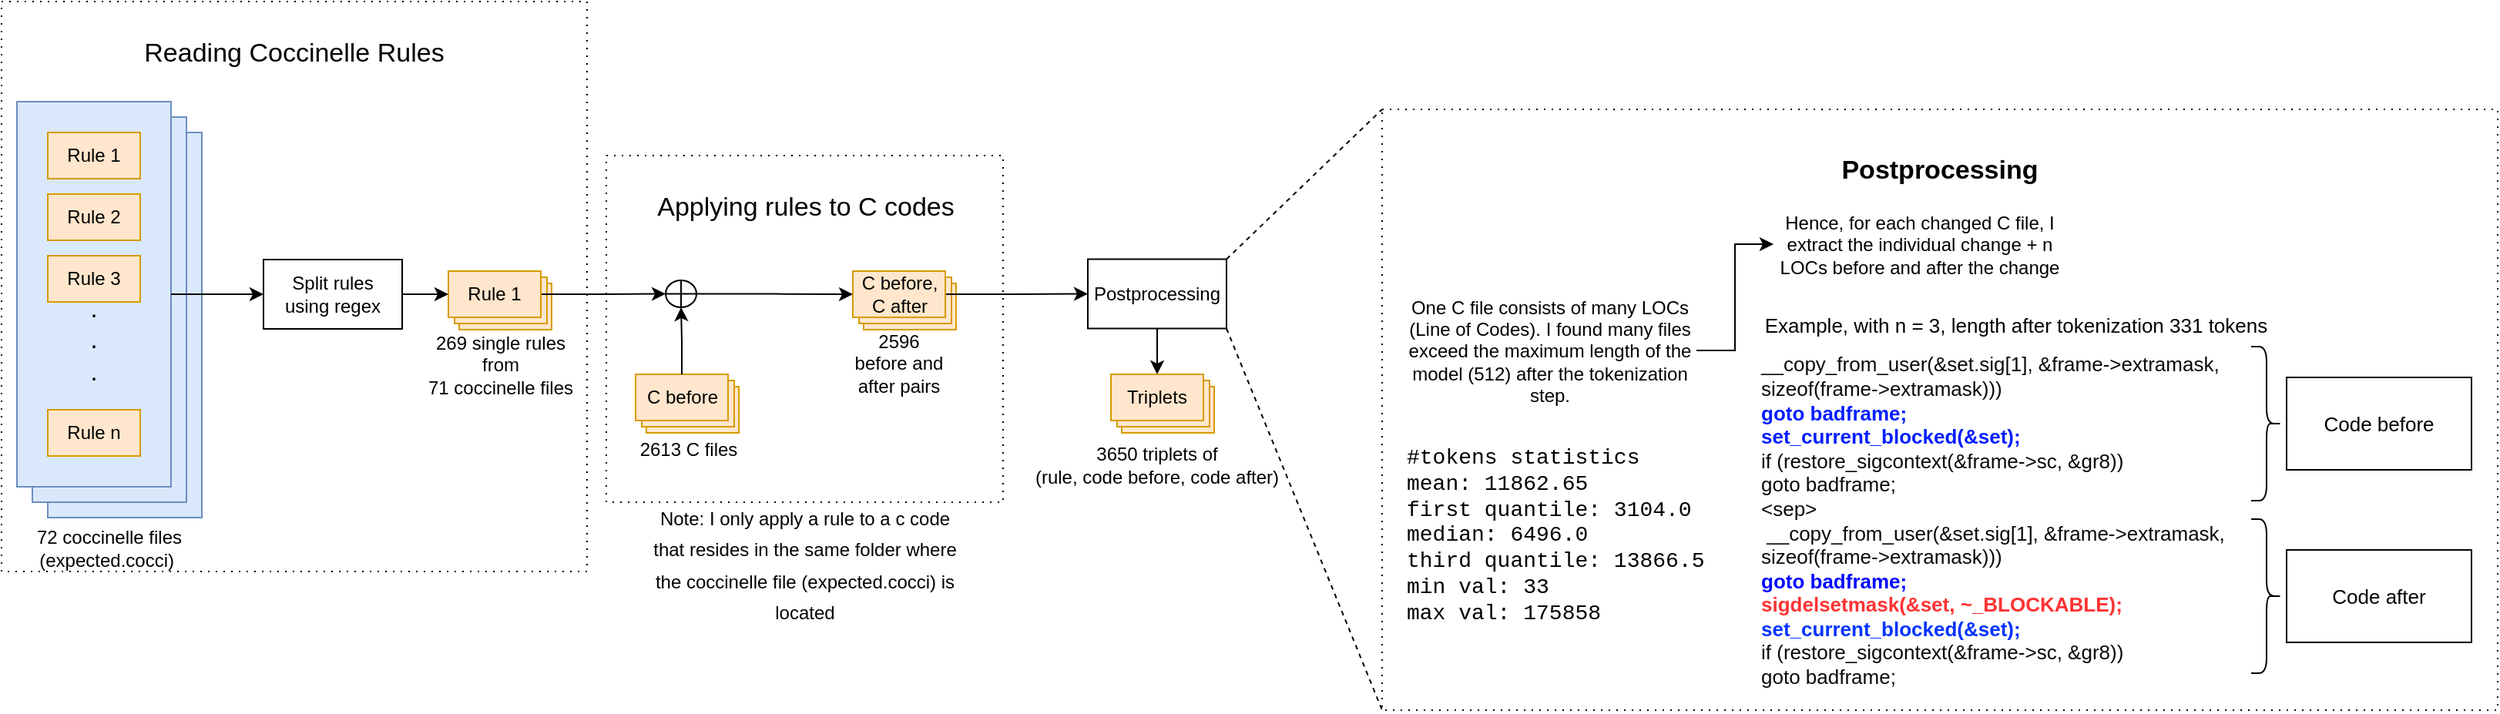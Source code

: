 <mxfile version="20.8.20" type="github">
  <diagram name="Page-1" id="ytpurdZG77Twx_C-d4Ho">
    <mxGraphModel dx="1002" dy="549" grid="1" gridSize="10" guides="1" tooltips="1" connect="1" arrows="1" fold="1" page="1" pageScale="1" pageWidth="850" pageHeight="1100" math="0" shadow="0">
      <root>
        <mxCell id="0" />
        <mxCell id="1" parent="0" />
        <mxCell id="imZYXL4SkDYVXG_4C4io-93" value="&lt;h4 style=&quot;line-height: 120%;&quot;&gt;Postprocessing&lt;/h4&gt;" style="rounded=0;whiteSpace=wrap;html=1;dashed=1;dashPattern=1 4;fontSize=17;gradientColor=none;labelPosition=center;verticalLabelPosition=middle;align=center;verticalAlign=top;spacingBottom=0;" vertex="1" parent="1">
          <mxGeometry x="936" y="70" width="724" height="390" as="geometry" />
        </mxCell>
        <mxCell id="imZYXL4SkDYVXG_4C4io-42" value="&lt;p style=&quot;line-height: 120%;&quot;&gt;Applying rules to C codes&lt;/p&gt;" style="rounded=0;whiteSpace=wrap;html=1;dashed=1;dashPattern=1 4;fontSize=17;gradientColor=none;labelPosition=center;verticalLabelPosition=middle;align=center;verticalAlign=top;spacingBottom=0;" vertex="1" parent="1">
          <mxGeometry x="432.5" y="100" width="257.5" height="225" as="geometry" />
        </mxCell>
        <mxCell id="imZYXL4SkDYVXG_4C4io-26" value="&lt;p style=&quot;line-height: 120%;&quot;&gt;Reading Coccinelle Rules&lt;/p&gt;" style="rounded=0;whiteSpace=wrap;html=1;dashed=1;dashPattern=1 4;fontSize=17;gradientColor=none;labelPosition=center;verticalLabelPosition=middle;align=center;verticalAlign=top;spacingBottom=0;" vertex="1" parent="1">
          <mxGeometry x="40" width="380" height="370" as="geometry" />
        </mxCell>
        <mxCell id="imZYXL4SkDYVXG_4C4io-22" value="Rule 1" style="rounded=0;whiteSpace=wrap;html=1;align=center;fillColor=#ffe6cc;strokeColor=#d79b00;" vertex="1" parent="1">
          <mxGeometry x="337" y="183" width="60" height="30" as="geometry" />
        </mxCell>
        <mxCell id="imZYXL4SkDYVXG_4C4io-21" value="Rule 1" style="rounded=0;whiteSpace=wrap;html=1;align=center;fillColor=#ffe6cc;strokeColor=#d79b00;" vertex="1" parent="1">
          <mxGeometry x="334" y="179" width="60" height="30" as="geometry" />
        </mxCell>
        <mxCell id="imZYXL4SkDYVXG_4C4io-19" value="" style="rounded=0;whiteSpace=wrap;html=1;fillColor=#dae8fc;strokeColor=#6c8ebf;" vertex="1" parent="1">
          <mxGeometry x="70" y="85" width="100" height="250" as="geometry" />
        </mxCell>
        <mxCell id="imZYXL4SkDYVXG_4C4io-18" value="" style="rounded=0;whiteSpace=wrap;html=1;fillColor=#dae8fc;strokeColor=#6c8ebf;" vertex="1" parent="1">
          <mxGeometry x="60" y="75" width="100" height="250" as="geometry" />
        </mxCell>
        <mxCell id="imZYXL4SkDYVXG_4C4io-3" value="" style="rounded=0;whiteSpace=wrap;html=1;fillColor=#dae8fc;strokeColor=#6c8ebf;" vertex="1" parent="1">
          <mxGeometry x="50" y="65" width="100" height="250" as="geometry" />
        </mxCell>
        <mxCell id="imZYXL4SkDYVXG_4C4io-5" value="Rule 1" style="rounded=0;whiteSpace=wrap;html=1;align=center;fillColor=#ffe6cc;strokeColor=#d79b00;" vertex="1" parent="1">
          <mxGeometry x="70" y="85" width="60" height="30" as="geometry" />
        </mxCell>
        <mxCell id="imZYXL4SkDYVXG_4C4io-6" value="Rule 2" style="rounded=0;whiteSpace=wrap;html=1;align=center;fillColor=#ffe6cc;strokeColor=#d79b00;" vertex="1" parent="1">
          <mxGeometry x="70" y="125" width="60" height="30" as="geometry" />
        </mxCell>
        <mxCell id="imZYXL4SkDYVXG_4C4io-7" value="Rule 3" style="rounded=0;whiteSpace=wrap;html=1;align=center;fillColor=#ffe6cc;strokeColor=#d79b00;" vertex="1" parent="1">
          <mxGeometry x="70" y="165" width="60" height="30" as="geometry" />
        </mxCell>
        <mxCell id="imZYXL4SkDYVXG_4C4io-8" value="Rule n" style="rounded=0;whiteSpace=wrap;html=1;align=center;fillColor=#ffe6cc;strokeColor=#d79b00;" vertex="1" parent="1">
          <mxGeometry x="70" y="265" width="60" height="30" as="geometry" />
        </mxCell>
        <mxCell id="imZYXL4SkDYVXG_4C4io-10" value="Split rules&lt;br&gt;using regex" style="rounded=0;whiteSpace=wrap;html=1;" vertex="1" parent="1">
          <mxGeometry x="210" y="167.5" width="90" height="45" as="geometry" />
        </mxCell>
        <mxCell id="imZYXL4SkDYVXG_4C4io-11" value="72 coccinelle files&lt;br&gt;(expected.cocci)&amp;nbsp;" style="text;html=1;strokeColor=none;fillColor=none;align=center;verticalAlign=middle;whiteSpace=wrap;rounded=0;" vertex="1" parent="1">
          <mxGeometry x="60" y="340" width="100" height="30" as="geometry" />
        </mxCell>
        <mxCell id="imZYXL4SkDYVXG_4C4io-12" value="269 single rules&lt;br&gt;from&lt;br&gt;71 coccinelle files" style="text;html=1;strokeColor=none;fillColor=none;align=center;verticalAlign=middle;whiteSpace=wrap;rounded=0;" vertex="1" parent="1">
          <mxGeometry x="314" y="221" width="100" height="29" as="geometry" />
        </mxCell>
        <mxCell id="imZYXL4SkDYVXG_4C4io-17" value=".&lt;br&gt;.&lt;br&gt;." style="text;html=1;strokeColor=none;fillColor=none;align=center;verticalAlign=middle;whiteSpace=wrap;rounded=0;fontSize=17;" vertex="1" parent="1">
          <mxGeometry x="70" y="205" width="60" height="30" as="geometry" />
        </mxCell>
        <mxCell id="imZYXL4SkDYVXG_4C4io-34" style="edgeStyle=orthogonalEdgeStyle;rounded=0;orthogonalLoop=1;jettySize=auto;html=1;exitX=1;exitY=0.5;exitDx=0;exitDy=0;fontSize=17;" edge="1" parent="1" source="imZYXL4SkDYVXG_4C4io-20" target="imZYXL4SkDYVXG_4C4io-33">
          <mxGeometry relative="1" as="geometry" />
        </mxCell>
        <mxCell id="imZYXL4SkDYVXG_4C4io-20" value="Rule 1" style="rounded=0;whiteSpace=wrap;html=1;align=center;fillColor=#ffe6cc;strokeColor=#d79b00;" vertex="1" parent="1">
          <mxGeometry x="330" y="175" width="60" height="30" as="geometry" />
        </mxCell>
        <mxCell id="imZYXL4SkDYVXG_4C4io-23" value="" style="endArrow=classic;html=1;rounded=0;fontSize=17;exitX=1;exitY=0.5;exitDx=0;exitDy=0;entryX=0;entryY=0.5;entryDx=0;entryDy=0;" edge="1" parent="1" source="imZYXL4SkDYVXG_4C4io-3" target="imZYXL4SkDYVXG_4C4io-10">
          <mxGeometry width="50" height="50" relative="1" as="geometry">
            <mxPoint x="300" y="185" as="sourcePoint" />
            <mxPoint x="350" y="135" as="targetPoint" />
          </mxGeometry>
        </mxCell>
        <mxCell id="imZYXL4SkDYVXG_4C4io-25" value="" style="endArrow=classic;html=1;rounded=0;fontSize=17;exitX=1;exitY=0.5;exitDx=0;exitDy=0;entryX=0;entryY=0.5;entryDx=0;entryDy=0;" edge="1" parent="1" source="imZYXL4SkDYVXG_4C4io-10" target="imZYXL4SkDYVXG_4C4io-20">
          <mxGeometry width="50" height="50" relative="1" as="geometry">
            <mxPoint x="160" y="200" as="sourcePoint" />
            <mxPoint x="220" y="200" as="targetPoint" />
          </mxGeometry>
        </mxCell>
        <mxCell id="imZYXL4SkDYVXG_4C4io-27" value="Rule 1" style="rounded=0;whiteSpace=wrap;html=1;align=center;fillColor=#ffe6cc;strokeColor=#d79b00;" vertex="1" parent="1">
          <mxGeometry x="458.5" y="250" width="60" height="30" as="geometry" />
        </mxCell>
        <mxCell id="imZYXL4SkDYVXG_4C4io-28" value="Rule 1" style="rounded=0;whiteSpace=wrap;html=1;align=center;fillColor=#ffe6cc;strokeColor=#d79b00;" vertex="1" parent="1">
          <mxGeometry x="455.5" y="246" width="60" height="30" as="geometry" />
        </mxCell>
        <mxCell id="imZYXL4SkDYVXG_4C4io-29" value="C before" style="rounded=0;whiteSpace=wrap;html=1;align=center;fillColor=#ffe6cc;strokeColor=#d79b00;" vertex="1" parent="1">
          <mxGeometry x="451.5" y="242" width="60" height="30" as="geometry" />
        </mxCell>
        <mxCell id="imZYXL4SkDYVXG_4C4io-30" value="2613 C files" style="text;html=1;strokeColor=none;fillColor=none;align=center;verticalAlign=middle;whiteSpace=wrap;rounded=0;" vertex="1" parent="1">
          <mxGeometry x="435.5" y="276" width="100" height="30" as="geometry" />
        </mxCell>
        <mxCell id="imZYXL4SkDYVXG_4C4io-33" value="" style="shape=orEllipse;perimeter=ellipsePerimeter;whiteSpace=wrap;html=1;backgroundOutline=1;fontSize=17;gradientColor=none;" vertex="1" parent="1">
          <mxGeometry x="471" y="181" width="20" height="17.5" as="geometry" />
        </mxCell>
        <mxCell id="imZYXL4SkDYVXG_4C4io-35" style="edgeStyle=orthogonalEdgeStyle;rounded=0;orthogonalLoop=1;jettySize=auto;html=1;exitX=0.5;exitY=0;exitDx=0;exitDy=0;fontSize=17;entryX=0.5;entryY=1;entryDx=0;entryDy=0;" edge="1" parent="1" source="imZYXL4SkDYVXG_4C4io-29" target="imZYXL4SkDYVXG_4C4io-33">
          <mxGeometry relative="1" as="geometry">
            <mxPoint x="400" y="200" as="sourcePoint" />
            <mxPoint x="540" y="225" as="targetPoint" />
          </mxGeometry>
        </mxCell>
        <mxCell id="imZYXL4SkDYVXG_4C4io-36" value="Rule 1" style="rounded=0;whiteSpace=wrap;html=1;align=center;fillColor=#ffe6cc;strokeColor=#d79b00;" vertex="1" parent="1">
          <mxGeometry x="599.5" y="183" width="60" height="30" as="geometry" />
        </mxCell>
        <mxCell id="imZYXL4SkDYVXG_4C4io-37" value="Rule 1" style="rounded=0;whiteSpace=wrap;html=1;align=center;fillColor=#ffe6cc;strokeColor=#d79b00;" vertex="1" parent="1">
          <mxGeometry x="596.5" y="179" width="60" height="30" as="geometry" />
        </mxCell>
        <mxCell id="imZYXL4SkDYVXG_4C4io-79" style="edgeStyle=orthogonalEdgeStyle;rounded=0;orthogonalLoop=1;jettySize=auto;html=1;exitX=1;exitY=0.5;exitDx=0;exitDy=0;entryX=0;entryY=0.5;entryDx=0;entryDy=0;fontSize=12;" edge="1" parent="1" source="imZYXL4SkDYVXG_4C4io-38" target="imZYXL4SkDYVXG_4C4io-76">
          <mxGeometry relative="1" as="geometry" />
        </mxCell>
        <mxCell id="imZYXL4SkDYVXG_4C4io-38" value="C before, C after" style="rounded=0;whiteSpace=wrap;html=1;align=center;fillColor=#ffe6cc;strokeColor=#d79b00;" vertex="1" parent="1">
          <mxGeometry x="592.5" y="175" width="60" height="30" as="geometry" />
        </mxCell>
        <mxCell id="imZYXL4SkDYVXG_4C4io-39" style="edgeStyle=orthogonalEdgeStyle;rounded=0;orthogonalLoop=1;jettySize=auto;html=1;exitX=1;exitY=0.5;exitDx=0;exitDy=0;fontSize=17;entryX=0;entryY=0.5;entryDx=0;entryDy=0;" edge="1" parent="1" source="imZYXL4SkDYVXG_4C4io-33" target="imZYXL4SkDYVXG_4C4io-38">
          <mxGeometry relative="1" as="geometry">
            <mxPoint x="400" y="200" as="sourcePoint" />
            <mxPoint x="481" y="200" as="targetPoint" />
          </mxGeometry>
        </mxCell>
        <mxCell id="imZYXL4SkDYVXG_4C4io-40" value="&lt;font style=&quot;font-size: 12px;&quot;&gt;Note: I only apply a rule to a c code that resides in the same folder where the coccinelle file (expected.cocci) is located&lt;/font&gt;" style="text;html=1;strokeColor=none;fillColor=none;align=center;verticalAlign=middle;whiteSpace=wrap;rounded=0;fontSize=17;" vertex="1" parent="1">
          <mxGeometry x="456.75" y="350" width="209" height="30" as="geometry" />
        </mxCell>
        <mxCell id="imZYXL4SkDYVXG_4C4io-41" value="2596 before and after pairs" style="text;html=1;strokeColor=none;fillColor=none;align=center;verticalAlign=middle;whiteSpace=wrap;rounded=0;" vertex="1" parent="1">
          <mxGeometry x="590" y="220" width="65" height="30" as="geometry" />
        </mxCell>
        <mxCell id="imZYXL4SkDYVXG_4C4io-88" style="edgeStyle=orthogonalEdgeStyle;rounded=0;orthogonalLoop=1;jettySize=auto;html=1;exitX=0.5;exitY=1;exitDx=0;exitDy=0;entryX=0.5;entryY=0;entryDx=0;entryDy=0;fontSize=12;" edge="1" parent="1" source="imZYXL4SkDYVXG_4C4io-76" target="imZYXL4SkDYVXG_4C4io-84">
          <mxGeometry relative="1" as="geometry" />
        </mxCell>
        <mxCell id="imZYXL4SkDYVXG_4C4io-76" value="Postprocessing" style="rounded=0;whiteSpace=wrap;html=1;" vertex="1" parent="1">
          <mxGeometry x="745" y="167.25" width="90" height="45" as="geometry" />
        </mxCell>
        <mxCell id="imZYXL4SkDYVXG_4C4io-81" value="Rule 1" style="rounded=0;whiteSpace=wrap;html=1;align=center;fillColor=#ffe6cc;strokeColor=#d79b00;" vertex="1" parent="1">
          <mxGeometry x="767" y="250" width="60" height="30" as="geometry" />
        </mxCell>
        <mxCell id="imZYXL4SkDYVXG_4C4io-82" value="Rule 1" style="rounded=0;whiteSpace=wrap;html=1;align=center;fillColor=#ffe6cc;strokeColor=#d79b00;" vertex="1" parent="1">
          <mxGeometry x="764" y="246" width="60" height="30" as="geometry" />
        </mxCell>
        <mxCell id="imZYXL4SkDYVXG_4C4io-84" value="Triplets" style="rounded=0;whiteSpace=wrap;html=1;align=center;fillColor=#ffe6cc;strokeColor=#d79b00;" vertex="1" parent="1">
          <mxGeometry x="760" y="242" width="60" height="30" as="geometry" />
        </mxCell>
        <mxCell id="imZYXL4SkDYVXG_4C4io-85" value="3650 triplets of &lt;br&gt;(rule, code before, code after)" style="text;html=1;strokeColor=none;fillColor=none;align=center;verticalAlign=middle;whiteSpace=wrap;rounded=0;" vertex="1" parent="1">
          <mxGeometry x="702" y="286.25" width="176" height="30" as="geometry" />
        </mxCell>
        <mxCell id="imZYXL4SkDYVXG_4C4io-89" value="" style="endArrow=none;dashed=1;html=1;rounded=0;fontSize=12;exitX=1;exitY=1;exitDx=0;exitDy=0;entryX=0;entryY=1;entryDx=0;entryDy=0;" edge="1" parent="1" source="imZYXL4SkDYVXG_4C4io-76" target="imZYXL4SkDYVXG_4C4io-93">
          <mxGeometry width="50" height="50" relative="1" as="geometry">
            <mxPoint x="960" y="330" as="sourcePoint" />
            <mxPoint x="950" y="360" as="targetPoint" />
          </mxGeometry>
        </mxCell>
        <mxCell id="imZYXL4SkDYVXG_4C4io-98" style="edgeStyle=orthogonalEdgeStyle;rounded=0;orthogonalLoop=1;jettySize=auto;html=1;exitX=1;exitY=0.5;exitDx=0;exitDy=0;entryX=0;entryY=0.5;entryDx=0;entryDy=0;fontSize=12;fontColor=#000000;" edge="1" parent="1" source="imZYXL4SkDYVXG_4C4io-90" target="imZYXL4SkDYVXG_4C4io-91">
          <mxGeometry relative="1" as="geometry" />
        </mxCell>
        <mxCell id="imZYXL4SkDYVXG_4C4io-90" value="One C file consists of many LOCs (Line of Codes). I found many files exceed the maximum length of the model (512) after the tokenization step." style="text;html=1;strokeColor=none;fillColor=none;align=center;verticalAlign=middle;whiteSpace=wrap;rounded=0;fontSize=12;" vertex="1" parent="1">
          <mxGeometry x="950" y="183" width="190" height="87" as="geometry" />
        </mxCell>
        <mxCell id="imZYXL4SkDYVXG_4C4io-91" value="Hence, for each changed C file, I extract the individual change + n LOCs before and after the change" style="text;html=1;strokeColor=none;fillColor=none;align=center;verticalAlign=middle;whiteSpace=wrap;rounded=0;fontSize=12;" vertex="1" parent="1">
          <mxGeometry x="1190" y="132.5" width="190" height="50" as="geometry" />
        </mxCell>
        <mxCell id="imZYXL4SkDYVXG_4C4io-95" value="" style="endArrow=none;dashed=1;html=1;rounded=0;fontSize=12;exitX=1;exitY=0;exitDx=0;exitDy=0;entryX=0;entryY=0;entryDx=0;entryDy=0;" edge="1" parent="1" source="imZYXL4SkDYVXG_4C4io-76" target="imZYXL4SkDYVXG_4C4io-93">
          <mxGeometry width="50" height="50" relative="1" as="geometry">
            <mxPoint x="845" y="222" as="sourcePoint" />
            <mxPoint x="930" y="440" as="targetPoint" />
          </mxGeometry>
        </mxCell>
        <mxCell id="imZYXL4SkDYVXG_4C4io-97" value="&lt;span style=&quot;font-family: Consolas, &amp;quot;Courier New&amp;quot;, monospace; font-size: 14px; font-style: normal; font-variant-ligatures: normal; font-variant-caps: normal; font-weight: 400; letter-spacing: normal; orphans: 2; text-align: start; text-indent: 0px; text-transform: none; widows: 2; word-spacing: 0px; -webkit-text-stroke-width: 0px; text-decoration-thickness: initial; text-decoration-style: initial; text-decoration-color: initial;&quot;&gt;#tokens statistics&lt;br&gt;mean: 11862.65&lt;br&gt;&lt;/span&gt;&lt;span style=&quot;font-family: Consolas, &amp;quot;Courier New&amp;quot;, monospace; font-size: 14px; font-style: normal; font-variant-ligatures: normal; font-variant-caps: normal; font-weight: 400; letter-spacing: normal; orphans: 2; text-align: start; text-indent: 0px; text-transform: none; widows: 2; word-spacing: 0px; -webkit-text-stroke-width: 0px; text-decoration-thickness: initial; text-decoration-style: initial; text-decoration-color: initial;&quot;&gt;first quantile: 3104.0&lt;br&gt;&lt;/span&gt;&lt;span style=&quot;font-family: Consolas, &amp;quot;Courier New&amp;quot;, monospace; font-size: 14px; font-style: normal; font-variant-ligatures: normal; font-variant-caps: normal; font-weight: 400; letter-spacing: normal; orphans: 2; text-align: start; text-indent: 0px; text-transform: none; widows: 2; word-spacing: 0px; -webkit-text-stroke-width: 0px; text-decoration-thickness: initial; text-decoration-style: initial; text-decoration-color: initial;&quot;&gt;median: 6496.0&lt;br&gt;&lt;/span&gt;&lt;span style=&quot;font-family: Consolas, &amp;quot;Courier New&amp;quot;, monospace; font-size: 14px; font-style: normal; font-variant-ligatures: normal; font-variant-caps: normal; font-weight: 400; letter-spacing: normal; orphans: 2; text-align: start; text-indent: 0px; text-transform: none; widows: 2; word-spacing: 0px; -webkit-text-stroke-width: 0px; text-decoration-thickness: initial; text-decoration-style: initial; text-decoration-color: initial;&quot;&gt;third quantile: 13866.5&lt;br&gt;&lt;/span&gt;&lt;span style=&quot;font-family: Consolas, &amp;quot;Courier New&amp;quot;, monospace; font-size: 14px; font-style: normal; font-variant-ligatures: normal; font-variant-caps: normal; font-weight: 400; letter-spacing: normal; orphans: 2; text-align: start; text-indent: 0px; text-transform: none; widows: 2; word-spacing: 0px; -webkit-text-stroke-width: 0px; text-decoration-thickness: initial; text-decoration-style: initial; text-decoration-color: initial;&quot;&gt;min val: 33&lt;br&gt;&lt;/span&gt;&lt;span style=&quot;font-family: Consolas, &amp;quot;Courier New&amp;quot;, monospace; font-size: 14px; font-style: normal; font-variant-ligatures: normal; font-variant-caps: normal; font-weight: 400; letter-spacing: normal; orphans: 2; text-align: start; text-indent: 0px; text-transform: none; widows: 2; word-spacing: 0px; -webkit-text-stroke-width: 0px; text-decoration-thickness: initial; text-decoration-style: initial; text-decoration-color: initial;&quot;&gt;max val: 175858&lt;/span&gt;" style="text;whiteSpace=wrap;html=1;fontSize=12;" vertex="1" parent="1">
          <mxGeometry x="950" y="281.25" width="210" height="120" as="geometry" />
        </mxCell>
        <mxCell id="imZYXL4SkDYVXG_4C4io-100" value="&lt;font style=&quot;font-size: 13px;&quot;&gt;&lt;font color=&quot;#0a0a0a&quot;&gt;__copy_from_user(&amp;amp;set.sig[1], &amp;amp;frame-&amp;gt;extramask, sizeof(frame-&amp;gt;extramask))) &lt;/font&gt;&lt;br&gt;&lt;font color=&quot;#001eff&quot;&gt;&lt;b&gt;goto badframe; &lt;br&gt;set_current_blocked(&amp;amp;set); &lt;/b&gt;&lt;/font&gt;&lt;br&gt;&lt;font color=&quot;#0a0a0a&quot;&gt;if (restore_sigcontext(&amp;amp;frame-&amp;gt;sc, &amp;amp;gr8)) &lt;/font&gt;&lt;br&gt;&lt;font color=&quot;#0a0a0a&quot;&gt;goto badframe; &lt;/font&gt;&lt;br&gt;&lt;font color=&quot;#0a0a0a&quot;&gt;&amp;lt;sep&amp;gt;&lt;/font&gt;&lt;br&gt;&lt;font color=&quot;#0a0a0a&quot;&gt;&amp;nbsp;__copy_from_user(&amp;amp;set.sig[1], &amp;amp;frame-&amp;gt;extramask, sizeof(frame-&amp;gt;extramask)))&lt;/font&gt;&lt;br&gt;&lt;font color=&quot;#0008ff&quot;&gt;&lt;b style=&quot;&quot;&gt;goto badframe;&lt;/b&gt;&lt;br&gt;&lt;/font&gt;&lt;font color=&quot;#ff3333&quot;&gt;&lt;b&gt;sigdelsetmask(&amp;amp;set, ~_BLOCKABLE);&lt;/b&gt;&lt;/font&gt;&lt;br&gt;&lt;font color=&quot;#0033ff&quot;&gt;&lt;b&gt;set_current_blocked(&amp;amp;set);&lt;/b&gt;&lt;/font&gt;&lt;br&gt;&lt;font color=&quot;#0a0a0a&quot;&gt;if (restore_sigcontext(&amp;amp;frame-&amp;gt;sc, &amp;amp;gr8))&lt;/font&gt;&lt;br&gt;&lt;font color=&quot;#0a0a0a&quot;&gt;goto badframe;&lt;/font&gt;&lt;/font&gt;" style="text;html=1;strokeColor=none;fillColor=none;align=left;verticalAlign=middle;whiteSpace=wrap;rounded=0;fontSize=12;fontColor=#000000;" vertex="1" parent="1">
          <mxGeometry x="1180" y="221.5" width="310" height="231" as="geometry" />
        </mxCell>
        <mxCell id="imZYXL4SkDYVXG_4C4io-101" value="&lt;font color=&quot;#000000&quot;&gt;Code before&lt;/font&gt;" style="rounded=0;whiteSpace=wrap;html=1;fontFamily=Helvetica;fontSize=13;fontColor=#FF3333;gradientColor=none;" vertex="1" parent="1">
          <mxGeometry x="1523" y="244" width="120" height="60" as="geometry" />
        </mxCell>
        <mxCell id="imZYXL4SkDYVXG_4C4io-102" value="&lt;font color=&quot;#000000&quot;&gt;Code after&lt;/font&gt;" style="rounded=0;whiteSpace=wrap;html=1;fontFamily=Helvetica;fontSize=13;fontColor=#FF3333;gradientColor=none;" vertex="1" parent="1">
          <mxGeometry x="1523" y="356" width="120" height="60" as="geometry" />
        </mxCell>
        <mxCell id="imZYXL4SkDYVXG_4C4io-103" value="" style="shape=curlyBracket;whiteSpace=wrap;html=1;rounded=1;flipH=1;labelPosition=right;verticalLabelPosition=middle;align=left;verticalAlign=middle;fontFamily=Helvetica;fontSize=13;fontColor=#FF3333;gradientColor=none;" vertex="1" parent="1">
          <mxGeometry x="1500" y="336" width="20" height="100" as="geometry" />
        </mxCell>
        <mxCell id="imZYXL4SkDYVXG_4C4io-104" value="" style="shape=curlyBracket;whiteSpace=wrap;html=1;rounded=1;flipH=1;labelPosition=right;verticalLabelPosition=middle;align=left;verticalAlign=middle;fontFamily=Helvetica;fontSize=13;fontColor=#FF3333;gradientColor=none;" vertex="1" parent="1">
          <mxGeometry x="1500" y="224" width="20" height="100" as="geometry" />
        </mxCell>
        <mxCell id="imZYXL4SkDYVXG_4C4io-105" value="Example, with n = 3, length after tokenization 331 tokens" style="text;html=1;strokeColor=none;fillColor=none;align=center;verticalAlign=middle;whiteSpace=wrap;rounded=0;fontSize=13;fontFamily=Helvetica;fontColor=#000000;shadow=1;" vertex="1" parent="1">
          <mxGeometry x="1180" y="195" width="335" height="30" as="geometry" />
        </mxCell>
      </root>
    </mxGraphModel>
  </diagram>
</mxfile>
